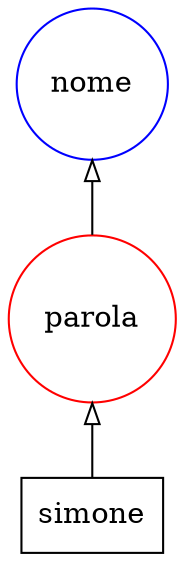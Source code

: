 digraph {
   rankdir=BT;
   edge [arrowhead=empty];

   subgraph {
      rank="source";
      edge [arrowhead=normal];
      node [shape=box];
      t1 [label="simone"];
   }

   subgraph {
      rank="same";
      node [color=red,shape=circle];
      tag0 [label=parola]; 
   }

   subgraph {
      rank="same";
      node [color=blue,shape=circle];
      tag6 [label=nome]; 
   }

   subgraph {
      rank="same";
      node [color=green,shape=circle];
   }

   subgraph {
      rank="same";
      node [color=orange,shape=circle];
   }
   tag0 -> tag6;
   t1 -> tag0;
}